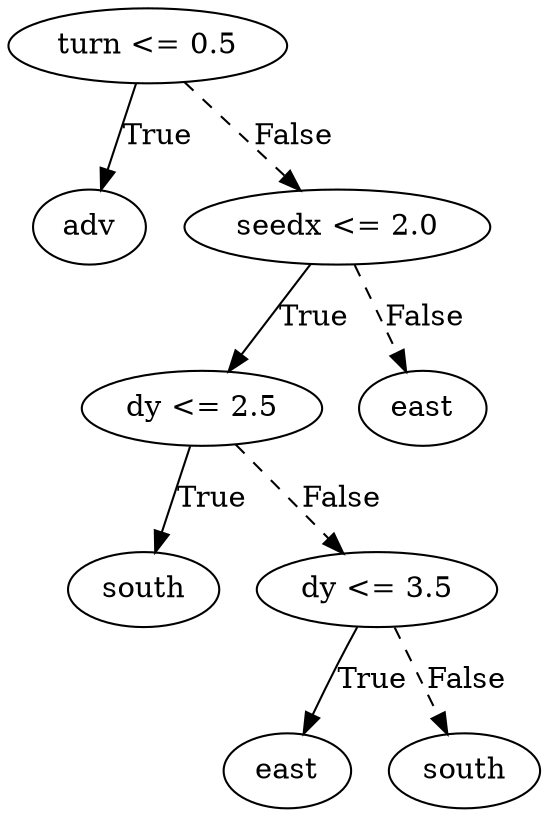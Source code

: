 digraph {
0 [label="turn <= 0.5"];
1 [label="adv"];
0 -> 1 [label="True"];
2 [label="seedx <= 2.0"];
3 [label="dy <= 2.5"];
4 [label="south"];
3 -> 4 [label="True"];
5 [label="dy <= 3.5"];
6 [label="east"];
5 -> 6 [label="True"];
7 [label="south"];
5 -> 7 [style="dashed", label="False"];
3 -> 5 [style="dashed", label="False"];
2 -> 3 [label="True"];
8 [label="east"];
2 -> 8 [style="dashed", label="False"];
0 -> 2 [style="dashed", label="False"];

}